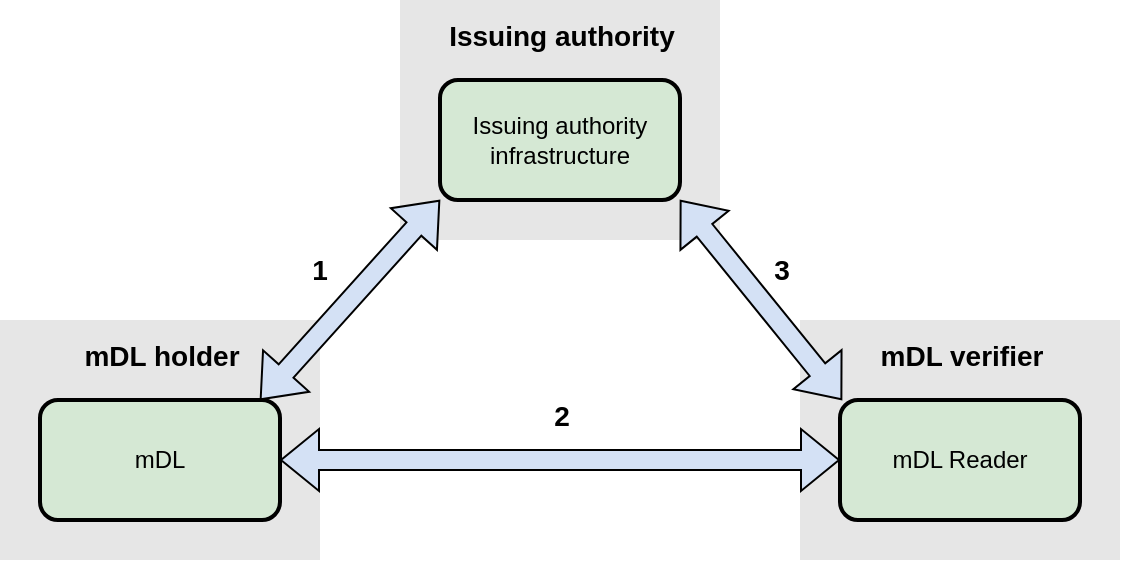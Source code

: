 <mxfile version="24.8.3">
  <diagram name="Page-1" id="7X-_89r6zxIHP-1qKZ6E">
    <mxGraphModel dx="1026" dy="576" grid="1" gridSize="10" guides="1" tooltips="1" connect="1" arrows="1" fold="1" page="1" pageScale="1" pageWidth="850" pageHeight="1100" math="0" shadow="0">
      <root>
        <mxCell id="0" />
        <mxCell id="1" parent="0" />
        <mxCell id="Qub_CLvf2EEHjayQxFeO-6" value="" style="rounded=0;whiteSpace=wrap;html=1;fillColor=#E6E6E6;strokeColor=none;" vertex="1" parent="1">
          <mxGeometry x="320" y="40" width="160" height="120" as="geometry" />
        </mxCell>
        <mxCell id="Qub_CLvf2EEHjayQxFeO-1" value="Issuing authority infrastructure" style="rounded=1;whiteSpace=wrap;html=1;fillColor=#D5E8D4;strokeWidth=2;" vertex="1" parent="1">
          <mxGeometry x="340" y="80" width="120" height="60" as="geometry" />
        </mxCell>
        <mxCell id="Qub_CLvf2EEHjayQxFeO-8" value="&lt;b&gt;&lt;font style=&quot;font-size: 14px;&quot;&gt;Issuing authority&lt;/font&gt;&lt;/b&gt;" style="text;strokeColor=none;align=center;fillColor=none;html=1;verticalAlign=middle;whiteSpace=wrap;rounded=0;" vertex="1" parent="1">
          <mxGeometry x="341" y="43" width="120" height="30" as="geometry" />
        </mxCell>
        <mxCell id="Qub_CLvf2EEHjayQxFeO-10" value="" style="rounded=0;whiteSpace=wrap;html=1;fillColor=#E6E6E6;strokeColor=none;" vertex="1" parent="1">
          <mxGeometry x="120" y="200" width="160" height="120" as="geometry" />
        </mxCell>
        <mxCell id="Qub_CLvf2EEHjayQxFeO-11" value="mDL" style="rounded=1;whiteSpace=wrap;html=1;fillColor=#D5E8D4;strokeWidth=2;" vertex="1" parent="1">
          <mxGeometry x="140" y="240" width="120" height="60" as="geometry" />
        </mxCell>
        <mxCell id="Qub_CLvf2EEHjayQxFeO-12" value="&lt;span style=&quot;font-size: 14px;&quot;&gt;&lt;b&gt;mDL holder&lt;/b&gt;&lt;/span&gt;" style="text;strokeColor=none;align=center;fillColor=none;html=1;verticalAlign=middle;whiteSpace=wrap;rounded=0;" vertex="1" parent="1">
          <mxGeometry x="141" y="203" width="120" height="30" as="geometry" />
        </mxCell>
        <mxCell id="Qub_CLvf2EEHjayQxFeO-13" value="" style="rounded=0;whiteSpace=wrap;html=1;fillColor=#E6E6E6;strokeColor=none;" vertex="1" parent="1">
          <mxGeometry x="520" y="200" width="160" height="120" as="geometry" />
        </mxCell>
        <mxCell id="Qub_CLvf2EEHjayQxFeO-14" value="mDL Reader" style="rounded=1;whiteSpace=wrap;html=1;fillColor=#D5E8D4;strokeWidth=2;" vertex="1" parent="1">
          <mxGeometry x="540" y="240" width="120" height="60" as="geometry" />
        </mxCell>
        <mxCell id="Qub_CLvf2EEHjayQxFeO-15" value="&lt;span style=&quot;font-size: 14px;&quot;&gt;&lt;b&gt;mDL verifier&lt;/b&gt;&lt;/span&gt;" style="text;strokeColor=none;align=center;fillColor=none;html=1;verticalAlign=middle;whiteSpace=wrap;rounded=0;" vertex="1" parent="1">
          <mxGeometry x="541" y="203" width="120" height="30" as="geometry" />
        </mxCell>
        <mxCell id="Qub_CLvf2EEHjayQxFeO-16" value="" style="shape=flexArrow;endArrow=classic;startArrow=classic;html=1;rounded=0;exitX=1;exitY=0.5;exitDx=0;exitDy=0;entryX=0;entryY=0.5;entryDx=0;entryDy=0;fillColor=#D4E1F5;" edge="1" parent="1" source="Qub_CLvf2EEHjayQxFeO-11" target="Qub_CLvf2EEHjayQxFeO-14">
          <mxGeometry width="100" height="100" relative="1" as="geometry">
            <mxPoint x="370" y="310" as="sourcePoint" />
            <mxPoint x="470" y="210" as="targetPoint" />
          </mxGeometry>
        </mxCell>
        <mxCell id="Qub_CLvf2EEHjayQxFeO-17" value="" style="shape=flexArrow;endArrow=classic;startArrow=classic;html=1;rounded=0;entryX=0;entryY=1;entryDx=0;entryDy=0;fillColor=#D4E1F5;" edge="1" parent="1" target="Qub_CLvf2EEHjayQxFeO-1">
          <mxGeometry width="100" height="100" relative="1" as="geometry">
            <mxPoint x="250" y="240.001" as="sourcePoint" />
            <mxPoint x="520" y="255.43" as="targetPoint" />
          </mxGeometry>
        </mxCell>
        <mxCell id="Qub_CLvf2EEHjayQxFeO-18" value="" style="shape=flexArrow;endArrow=classic;startArrow=classic;html=1;rounded=0;fillColor=#D4E1F5;exitX=1;exitY=1;exitDx=0;exitDy=0;" edge="1" parent="1" source="Qub_CLvf2EEHjayQxFeO-1">
          <mxGeometry width="100" height="100" relative="1" as="geometry">
            <mxPoint x="460" y="143.001" as="sourcePoint" />
            <mxPoint x="541" y="240" as="targetPoint" />
          </mxGeometry>
        </mxCell>
        <mxCell id="Qub_CLvf2EEHjayQxFeO-19" value="&lt;font style=&quot;font-size: 14px;&quot;&gt;&lt;b&gt;2&lt;/b&gt;&lt;/font&gt;" style="text;strokeColor=none;align=center;fillColor=none;html=1;verticalAlign=middle;whiteSpace=wrap;rounded=0;" vertex="1" parent="1">
          <mxGeometry x="371" y="233" width="60" height="30" as="geometry" />
        </mxCell>
        <mxCell id="Qub_CLvf2EEHjayQxFeO-20" value="&lt;span style=&quot;font-size: 14px;&quot;&gt;&lt;b&gt;1&lt;/b&gt;&lt;/span&gt;" style="text;strokeColor=none;align=center;fillColor=none;html=1;verticalAlign=middle;whiteSpace=wrap;rounded=0;" vertex="1" parent="1">
          <mxGeometry x="250" y="160" width="60" height="30" as="geometry" />
        </mxCell>
        <mxCell id="Qub_CLvf2EEHjayQxFeO-21" value="&lt;span style=&quot;font-size: 14px;&quot;&gt;&lt;b&gt;3&lt;/b&gt;&lt;/span&gt;" style="text;strokeColor=none;align=center;fillColor=none;html=1;verticalAlign=middle;whiteSpace=wrap;rounded=0;" vertex="1" parent="1">
          <mxGeometry x="481" y="160" width="60" height="30" as="geometry" />
        </mxCell>
      </root>
    </mxGraphModel>
  </diagram>
</mxfile>
